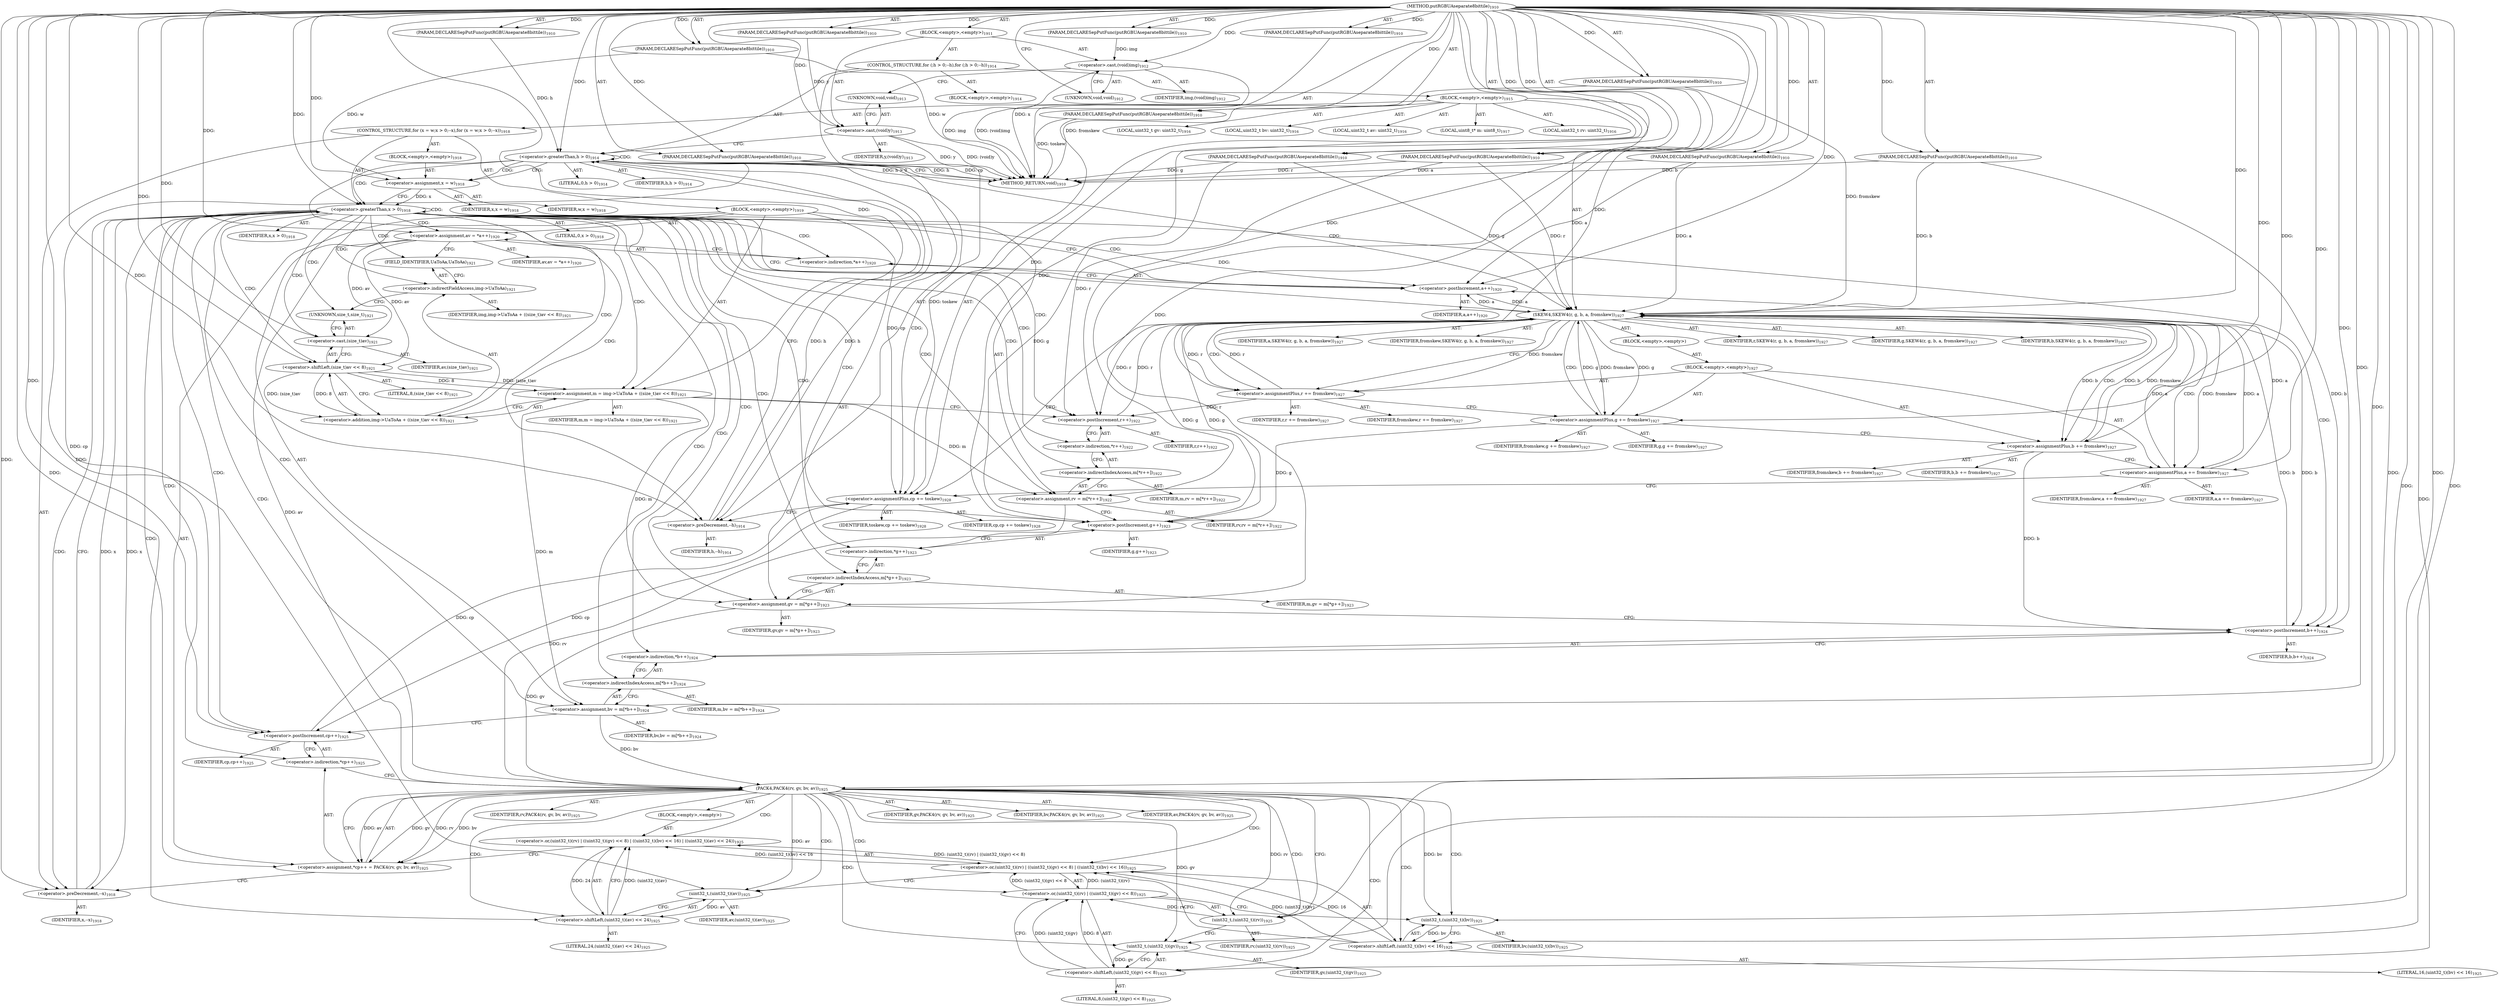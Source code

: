 digraph "putRGBUAseparate8bittile" {  
"54507" [label = <(METHOD,putRGBUAseparate8bittile)<SUB>1910</SUB>> ]
"54508" [label = <(PARAM,DECLARESepPutFunc(putRGBUAseparate8bittile))<SUB>1910</SUB>> ]
"54509" [label = <(PARAM,DECLARESepPutFunc(putRGBUAseparate8bittile))<SUB>1910</SUB>> ]
"54510" [label = <(PARAM,DECLARESepPutFunc(putRGBUAseparate8bittile))<SUB>1910</SUB>> ]
"54511" [label = <(PARAM,DECLARESepPutFunc(putRGBUAseparate8bittile))<SUB>1910</SUB>> ]
"54512" [label = <(PARAM,DECLARESepPutFunc(putRGBUAseparate8bittile))<SUB>1910</SUB>> ]
"54513" [label = <(PARAM,DECLARESepPutFunc(putRGBUAseparate8bittile))<SUB>1910</SUB>> ]
"54514" [label = <(PARAM,DECLARESepPutFunc(putRGBUAseparate8bittile))<SUB>1910</SUB>> ]
"54515" [label = <(PARAM,DECLARESepPutFunc(putRGBUAseparate8bittile))<SUB>1910</SUB>> ]
"54516" [label = <(PARAM,DECLARESepPutFunc(putRGBUAseparate8bittile))<SUB>1910</SUB>> ]
"54517" [label = <(PARAM,DECLARESepPutFunc(putRGBUAseparate8bittile))<SUB>1910</SUB>> ]
"54518" [label = <(PARAM,DECLARESepPutFunc(putRGBUAseparate8bittile))<SUB>1910</SUB>> ]
"54519" [label = <(PARAM,DECLARESepPutFunc(putRGBUAseparate8bittile))<SUB>1910</SUB>> ]
"54520" [label = <(BLOCK,&lt;empty&gt;,&lt;empty&gt;)<SUB>1911</SUB>> ]
"54521" [label = <(&lt;operator&gt;.cast,(void)img)<SUB>1912</SUB>> ]
"54522" [label = <(UNKNOWN,void,void)<SUB>1912</SUB>> ]
"54523" [label = <(IDENTIFIER,img,(void)img)<SUB>1912</SUB>> ]
"54524" [label = <(&lt;operator&gt;.cast,(void)y)<SUB>1913</SUB>> ]
"54525" [label = <(UNKNOWN,void,void)<SUB>1913</SUB>> ]
"54526" [label = <(IDENTIFIER,y,(void)y)<SUB>1913</SUB>> ]
"54527" [label = <(CONTROL_STRUCTURE,for (;h &gt; 0;--h),for (;h &gt; 0;--h))<SUB>1914</SUB>> ]
"54528" [label = <(BLOCK,&lt;empty&gt;,&lt;empty&gt;)<SUB>1914</SUB>> ]
"54529" [label = <(&lt;operator&gt;.greaterThan,h &gt; 0)<SUB>1914</SUB>> ]
"54530" [label = <(IDENTIFIER,h,h &gt; 0)<SUB>1914</SUB>> ]
"54531" [label = <(LITERAL,0,h &gt; 0)<SUB>1914</SUB>> ]
"54532" [label = <(&lt;operator&gt;.preDecrement,--h)<SUB>1914</SUB>> ]
"54533" [label = <(IDENTIFIER,h,--h)<SUB>1914</SUB>> ]
"54534" [label = <(BLOCK,&lt;empty&gt;,&lt;empty&gt;)<SUB>1915</SUB>> ]
"54535" [label = <(LOCAL,uint32_t rv: uint32_t)<SUB>1916</SUB>> ]
"54536" [label = <(LOCAL,uint32_t gv: uint32_t)<SUB>1916</SUB>> ]
"54537" [label = <(LOCAL,uint32_t bv: uint32_t)<SUB>1916</SUB>> ]
"54538" [label = <(LOCAL,uint32_t av: uint32_t)<SUB>1916</SUB>> ]
"54539" [label = <(LOCAL,uint8_t* m: uint8_t)<SUB>1917</SUB>> ]
"54540" [label = <(CONTROL_STRUCTURE,for (x = w;x &gt; 0;--x),for (x = w;x &gt; 0;--x))<SUB>1918</SUB>> ]
"54541" [label = <(BLOCK,&lt;empty&gt;,&lt;empty&gt;)<SUB>1918</SUB>> ]
"54542" [label = <(&lt;operator&gt;.assignment,x = w)<SUB>1918</SUB>> ]
"54543" [label = <(IDENTIFIER,x,x = w)<SUB>1918</SUB>> ]
"54544" [label = <(IDENTIFIER,w,x = w)<SUB>1918</SUB>> ]
"54545" [label = <(&lt;operator&gt;.greaterThan,x &gt; 0)<SUB>1918</SUB>> ]
"54546" [label = <(IDENTIFIER,x,x &gt; 0)<SUB>1918</SUB>> ]
"54547" [label = <(LITERAL,0,x &gt; 0)<SUB>1918</SUB>> ]
"54548" [label = <(&lt;operator&gt;.preDecrement,--x)<SUB>1918</SUB>> ]
"54549" [label = <(IDENTIFIER,x,--x)<SUB>1918</SUB>> ]
"54550" [label = <(BLOCK,&lt;empty&gt;,&lt;empty&gt;)<SUB>1919</SUB>> ]
"54551" [label = <(&lt;operator&gt;.assignment,av = *a++)<SUB>1920</SUB>> ]
"54552" [label = <(IDENTIFIER,av,av = *a++)<SUB>1920</SUB>> ]
"54553" [label = <(&lt;operator&gt;.indirection,*a++)<SUB>1920</SUB>> ]
"54554" [label = <(&lt;operator&gt;.postIncrement,a++)<SUB>1920</SUB>> ]
"54555" [label = <(IDENTIFIER,a,a++)<SUB>1920</SUB>> ]
"54556" [label = <(&lt;operator&gt;.assignment,m = img-&gt;UaToAa + ((size_t)av &lt;&lt; 8))<SUB>1921</SUB>> ]
"54557" [label = <(IDENTIFIER,m,m = img-&gt;UaToAa + ((size_t)av &lt;&lt; 8))<SUB>1921</SUB>> ]
"54558" [label = <(&lt;operator&gt;.addition,img-&gt;UaToAa + ((size_t)av &lt;&lt; 8))<SUB>1921</SUB>> ]
"54559" [label = <(&lt;operator&gt;.indirectFieldAccess,img-&gt;UaToAa)<SUB>1921</SUB>> ]
"54560" [label = <(IDENTIFIER,img,img-&gt;UaToAa + ((size_t)av &lt;&lt; 8))<SUB>1921</SUB>> ]
"54561" [label = <(FIELD_IDENTIFIER,UaToAa,UaToAa)<SUB>1921</SUB>> ]
"54562" [label = <(&lt;operator&gt;.shiftLeft,(size_t)av &lt;&lt; 8)<SUB>1921</SUB>> ]
"54563" [label = <(&lt;operator&gt;.cast,(size_t)av)<SUB>1921</SUB>> ]
"54564" [label = <(UNKNOWN,size_t,size_t)<SUB>1921</SUB>> ]
"54565" [label = <(IDENTIFIER,av,(size_t)av)<SUB>1921</SUB>> ]
"54566" [label = <(LITERAL,8,(size_t)av &lt;&lt; 8)<SUB>1921</SUB>> ]
"54567" [label = <(&lt;operator&gt;.assignment,rv = m[*r++])<SUB>1922</SUB>> ]
"54568" [label = <(IDENTIFIER,rv,rv = m[*r++])<SUB>1922</SUB>> ]
"54569" [label = <(&lt;operator&gt;.indirectIndexAccess,m[*r++])<SUB>1922</SUB>> ]
"54570" [label = <(IDENTIFIER,m,rv = m[*r++])<SUB>1922</SUB>> ]
"54571" [label = <(&lt;operator&gt;.indirection,*r++)<SUB>1922</SUB>> ]
"54572" [label = <(&lt;operator&gt;.postIncrement,r++)<SUB>1922</SUB>> ]
"54573" [label = <(IDENTIFIER,r,r++)<SUB>1922</SUB>> ]
"54574" [label = <(&lt;operator&gt;.assignment,gv = m[*g++])<SUB>1923</SUB>> ]
"54575" [label = <(IDENTIFIER,gv,gv = m[*g++])<SUB>1923</SUB>> ]
"54576" [label = <(&lt;operator&gt;.indirectIndexAccess,m[*g++])<SUB>1923</SUB>> ]
"54577" [label = <(IDENTIFIER,m,gv = m[*g++])<SUB>1923</SUB>> ]
"54578" [label = <(&lt;operator&gt;.indirection,*g++)<SUB>1923</SUB>> ]
"54579" [label = <(&lt;operator&gt;.postIncrement,g++)<SUB>1923</SUB>> ]
"54580" [label = <(IDENTIFIER,g,g++)<SUB>1923</SUB>> ]
"54581" [label = <(&lt;operator&gt;.assignment,bv = m[*b++])<SUB>1924</SUB>> ]
"54582" [label = <(IDENTIFIER,bv,bv = m[*b++])<SUB>1924</SUB>> ]
"54583" [label = <(&lt;operator&gt;.indirectIndexAccess,m[*b++])<SUB>1924</SUB>> ]
"54584" [label = <(IDENTIFIER,m,bv = m[*b++])<SUB>1924</SUB>> ]
"54585" [label = <(&lt;operator&gt;.indirection,*b++)<SUB>1924</SUB>> ]
"54586" [label = <(&lt;operator&gt;.postIncrement,b++)<SUB>1924</SUB>> ]
"54587" [label = <(IDENTIFIER,b,b++)<SUB>1924</SUB>> ]
"54588" [label = <(&lt;operator&gt;.assignment,*cp++ = PACK4(rv, gv, bv, av))<SUB>1925</SUB>> ]
"54589" [label = <(&lt;operator&gt;.indirection,*cp++)<SUB>1925</SUB>> ]
"54590" [label = <(&lt;operator&gt;.postIncrement,cp++)<SUB>1925</SUB>> ]
"54591" [label = <(IDENTIFIER,cp,cp++)<SUB>1925</SUB>> ]
"54592" [label = <(PACK4,PACK4(rv, gv, bv, av))<SUB>1925</SUB>> ]
"54593" [label = <(IDENTIFIER,rv,PACK4(rv, gv, bv, av))<SUB>1925</SUB>> ]
"54594" [label = <(IDENTIFIER,gv,PACK4(rv, gv, bv, av))<SUB>1925</SUB>> ]
"54595" [label = <(IDENTIFIER,bv,PACK4(rv, gv, bv, av))<SUB>1925</SUB>> ]
"54596" [label = <(IDENTIFIER,av,PACK4(rv, gv, bv, av))<SUB>1925</SUB>> ]
"54597" [label = <(BLOCK,&lt;empty&gt;,&lt;empty&gt;)> ]
"54598" [label = <(&lt;operator&gt;.or,(uint32_t)(rv) | ((uint32_t)(gv) &lt;&lt; 8) | ((uint32_t)(bv) &lt;&lt; 16) | ((uint32_t)(av) &lt;&lt; 24))<SUB>1925</SUB>> ]
"54599" [label = <(&lt;operator&gt;.or,(uint32_t)(rv) | ((uint32_t)(gv) &lt;&lt; 8) | ((uint32_t)(bv) &lt;&lt; 16))<SUB>1925</SUB>> ]
"54600" [label = <(&lt;operator&gt;.or,(uint32_t)(rv) | ((uint32_t)(gv) &lt;&lt; 8))<SUB>1925</SUB>> ]
"54601" [label = <(uint32_t,(uint32_t)(rv))<SUB>1925</SUB>> ]
"54602" [label = <(IDENTIFIER,rv,(uint32_t)(rv))<SUB>1925</SUB>> ]
"54603" [label = <(&lt;operator&gt;.shiftLeft,(uint32_t)(gv) &lt;&lt; 8)<SUB>1925</SUB>> ]
"54604" [label = <(uint32_t,(uint32_t)(gv))<SUB>1925</SUB>> ]
"54605" [label = <(IDENTIFIER,gv,(uint32_t)(gv))<SUB>1925</SUB>> ]
"54606" [label = <(LITERAL,8,(uint32_t)(gv) &lt;&lt; 8)<SUB>1925</SUB>> ]
"54607" [label = <(&lt;operator&gt;.shiftLeft,(uint32_t)(bv) &lt;&lt; 16)<SUB>1925</SUB>> ]
"54608" [label = <(uint32_t,(uint32_t)(bv))<SUB>1925</SUB>> ]
"54609" [label = <(IDENTIFIER,bv,(uint32_t)(bv))<SUB>1925</SUB>> ]
"54610" [label = <(LITERAL,16,(uint32_t)(bv) &lt;&lt; 16)<SUB>1925</SUB>> ]
"54611" [label = <(&lt;operator&gt;.shiftLeft,(uint32_t)(av) &lt;&lt; 24)<SUB>1925</SUB>> ]
"54612" [label = <(uint32_t,(uint32_t)(av))<SUB>1925</SUB>> ]
"54613" [label = <(IDENTIFIER,av,(uint32_t)(av))<SUB>1925</SUB>> ]
"54614" [label = <(LITERAL,24,(uint32_t)(av) &lt;&lt; 24)<SUB>1925</SUB>> ]
"54615" [label = <(SKEW4,SKEW4(r, g, b, a, fromskew))<SUB>1927</SUB>> ]
"54616" [label = <(IDENTIFIER,r,SKEW4(r, g, b, a, fromskew))<SUB>1927</SUB>> ]
"54617" [label = <(IDENTIFIER,g,SKEW4(r, g, b, a, fromskew))<SUB>1927</SUB>> ]
"54618" [label = <(IDENTIFIER,b,SKEW4(r, g, b, a, fromskew))<SUB>1927</SUB>> ]
"54619" [label = <(IDENTIFIER,a,SKEW4(r, g, b, a, fromskew))<SUB>1927</SUB>> ]
"54620" [label = <(IDENTIFIER,fromskew,SKEW4(r, g, b, a, fromskew))<SUB>1927</SUB>> ]
"54621" [label = <(BLOCK,&lt;empty&gt;,&lt;empty&gt;)> ]
"54622" [label = <(BLOCK,&lt;empty&gt;,&lt;empty&gt;)<SUB>1927</SUB>> ]
"54623" [label = <(&lt;operator&gt;.assignmentPlus,r += fromskew)<SUB>1927</SUB>> ]
"54624" [label = <(IDENTIFIER,r,r += fromskew)<SUB>1927</SUB>> ]
"54625" [label = <(IDENTIFIER,fromskew,r += fromskew)<SUB>1927</SUB>> ]
"54626" [label = <(&lt;operator&gt;.assignmentPlus,g += fromskew)<SUB>1927</SUB>> ]
"54627" [label = <(IDENTIFIER,g,g += fromskew)<SUB>1927</SUB>> ]
"54628" [label = <(IDENTIFIER,fromskew,g += fromskew)<SUB>1927</SUB>> ]
"54629" [label = <(&lt;operator&gt;.assignmentPlus,b += fromskew)<SUB>1927</SUB>> ]
"54630" [label = <(IDENTIFIER,b,b += fromskew)<SUB>1927</SUB>> ]
"54631" [label = <(IDENTIFIER,fromskew,b += fromskew)<SUB>1927</SUB>> ]
"54632" [label = <(&lt;operator&gt;.assignmentPlus,a += fromskew)<SUB>1927</SUB>> ]
"54633" [label = <(IDENTIFIER,a,a += fromskew)<SUB>1927</SUB>> ]
"54634" [label = <(IDENTIFIER,fromskew,a += fromskew)<SUB>1927</SUB>> ]
"54635" [label = <(&lt;operator&gt;.assignmentPlus,cp += toskew)<SUB>1928</SUB>> ]
"54636" [label = <(IDENTIFIER,cp,cp += toskew)<SUB>1928</SUB>> ]
"54637" [label = <(IDENTIFIER,toskew,cp += toskew)<SUB>1928</SUB>> ]
"54638" [label = <(METHOD_RETURN,void)<SUB>1910</SUB>> ]
  "54507" -> "54508"  [ label = "AST: "] 
  "54507" -> "54509"  [ label = "AST: "] 
  "54507" -> "54510"  [ label = "AST: "] 
  "54507" -> "54511"  [ label = "AST: "] 
  "54507" -> "54512"  [ label = "AST: "] 
  "54507" -> "54513"  [ label = "AST: "] 
  "54507" -> "54514"  [ label = "AST: "] 
  "54507" -> "54515"  [ label = "AST: "] 
  "54507" -> "54516"  [ label = "AST: "] 
  "54507" -> "54517"  [ label = "AST: "] 
  "54507" -> "54518"  [ label = "AST: "] 
  "54507" -> "54519"  [ label = "AST: "] 
  "54507" -> "54520"  [ label = "AST: "] 
  "54507" -> "54638"  [ label = "AST: "] 
  "54520" -> "54521"  [ label = "AST: "] 
  "54520" -> "54524"  [ label = "AST: "] 
  "54520" -> "54527"  [ label = "AST: "] 
  "54521" -> "54522"  [ label = "AST: "] 
  "54521" -> "54523"  [ label = "AST: "] 
  "54524" -> "54525"  [ label = "AST: "] 
  "54524" -> "54526"  [ label = "AST: "] 
  "54527" -> "54528"  [ label = "AST: "] 
  "54527" -> "54529"  [ label = "AST: "] 
  "54527" -> "54532"  [ label = "AST: "] 
  "54527" -> "54534"  [ label = "AST: "] 
  "54529" -> "54530"  [ label = "AST: "] 
  "54529" -> "54531"  [ label = "AST: "] 
  "54532" -> "54533"  [ label = "AST: "] 
  "54534" -> "54535"  [ label = "AST: "] 
  "54534" -> "54536"  [ label = "AST: "] 
  "54534" -> "54537"  [ label = "AST: "] 
  "54534" -> "54538"  [ label = "AST: "] 
  "54534" -> "54539"  [ label = "AST: "] 
  "54534" -> "54540"  [ label = "AST: "] 
  "54534" -> "54615"  [ label = "AST: "] 
  "54534" -> "54635"  [ label = "AST: "] 
  "54540" -> "54541"  [ label = "AST: "] 
  "54540" -> "54545"  [ label = "AST: "] 
  "54540" -> "54548"  [ label = "AST: "] 
  "54540" -> "54550"  [ label = "AST: "] 
  "54541" -> "54542"  [ label = "AST: "] 
  "54542" -> "54543"  [ label = "AST: "] 
  "54542" -> "54544"  [ label = "AST: "] 
  "54545" -> "54546"  [ label = "AST: "] 
  "54545" -> "54547"  [ label = "AST: "] 
  "54548" -> "54549"  [ label = "AST: "] 
  "54550" -> "54551"  [ label = "AST: "] 
  "54550" -> "54556"  [ label = "AST: "] 
  "54550" -> "54567"  [ label = "AST: "] 
  "54550" -> "54574"  [ label = "AST: "] 
  "54550" -> "54581"  [ label = "AST: "] 
  "54550" -> "54588"  [ label = "AST: "] 
  "54551" -> "54552"  [ label = "AST: "] 
  "54551" -> "54553"  [ label = "AST: "] 
  "54553" -> "54554"  [ label = "AST: "] 
  "54554" -> "54555"  [ label = "AST: "] 
  "54556" -> "54557"  [ label = "AST: "] 
  "54556" -> "54558"  [ label = "AST: "] 
  "54558" -> "54559"  [ label = "AST: "] 
  "54558" -> "54562"  [ label = "AST: "] 
  "54559" -> "54560"  [ label = "AST: "] 
  "54559" -> "54561"  [ label = "AST: "] 
  "54562" -> "54563"  [ label = "AST: "] 
  "54562" -> "54566"  [ label = "AST: "] 
  "54563" -> "54564"  [ label = "AST: "] 
  "54563" -> "54565"  [ label = "AST: "] 
  "54567" -> "54568"  [ label = "AST: "] 
  "54567" -> "54569"  [ label = "AST: "] 
  "54569" -> "54570"  [ label = "AST: "] 
  "54569" -> "54571"  [ label = "AST: "] 
  "54571" -> "54572"  [ label = "AST: "] 
  "54572" -> "54573"  [ label = "AST: "] 
  "54574" -> "54575"  [ label = "AST: "] 
  "54574" -> "54576"  [ label = "AST: "] 
  "54576" -> "54577"  [ label = "AST: "] 
  "54576" -> "54578"  [ label = "AST: "] 
  "54578" -> "54579"  [ label = "AST: "] 
  "54579" -> "54580"  [ label = "AST: "] 
  "54581" -> "54582"  [ label = "AST: "] 
  "54581" -> "54583"  [ label = "AST: "] 
  "54583" -> "54584"  [ label = "AST: "] 
  "54583" -> "54585"  [ label = "AST: "] 
  "54585" -> "54586"  [ label = "AST: "] 
  "54586" -> "54587"  [ label = "AST: "] 
  "54588" -> "54589"  [ label = "AST: "] 
  "54588" -> "54592"  [ label = "AST: "] 
  "54589" -> "54590"  [ label = "AST: "] 
  "54590" -> "54591"  [ label = "AST: "] 
  "54592" -> "54593"  [ label = "AST: "] 
  "54592" -> "54594"  [ label = "AST: "] 
  "54592" -> "54595"  [ label = "AST: "] 
  "54592" -> "54596"  [ label = "AST: "] 
  "54592" -> "54597"  [ label = "AST: "] 
  "54597" -> "54598"  [ label = "AST: "] 
  "54598" -> "54599"  [ label = "AST: "] 
  "54598" -> "54611"  [ label = "AST: "] 
  "54599" -> "54600"  [ label = "AST: "] 
  "54599" -> "54607"  [ label = "AST: "] 
  "54600" -> "54601"  [ label = "AST: "] 
  "54600" -> "54603"  [ label = "AST: "] 
  "54601" -> "54602"  [ label = "AST: "] 
  "54603" -> "54604"  [ label = "AST: "] 
  "54603" -> "54606"  [ label = "AST: "] 
  "54604" -> "54605"  [ label = "AST: "] 
  "54607" -> "54608"  [ label = "AST: "] 
  "54607" -> "54610"  [ label = "AST: "] 
  "54608" -> "54609"  [ label = "AST: "] 
  "54611" -> "54612"  [ label = "AST: "] 
  "54611" -> "54614"  [ label = "AST: "] 
  "54612" -> "54613"  [ label = "AST: "] 
  "54615" -> "54616"  [ label = "AST: "] 
  "54615" -> "54617"  [ label = "AST: "] 
  "54615" -> "54618"  [ label = "AST: "] 
  "54615" -> "54619"  [ label = "AST: "] 
  "54615" -> "54620"  [ label = "AST: "] 
  "54615" -> "54621"  [ label = "AST: "] 
  "54621" -> "54622"  [ label = "AST: "] 
  "54622" -> "54623"  [ label = "AST: "] 
  "54622" -> "54626"  [ label = "AST: "] 
  "54622" -> "54629"  [ label = "AST: "] 
  "54622" -> "54632"  [ label = "AST: "] 
  "54623" -> "54624"  [ label = "AST: "] 
  "54623" -> "54625"  [ label = "AST: "] 
  "54626" -> "54627"  [ label = "AST: "] 
  "54626" -> "54628"  [ label = "AST: "] 
  "54629" -> "54630"  [ label = "AST: "] 
  "54629" -> "54631"  [ label = "AST: "] 
  "54632" -> "54633"  [ label = "AST: "] 
  "54632" -> "54634"  [ label = "AST: "] 
  "54635" -> "54636"  [ label = "AST: "] 
  "54635" -> "54637"  [ label = "AST: "] 
  "54521" -> "54525"  [ label = "CFG: "] 
  "54524" -> "54529"  [ label = "CFG: "] 
  "54522" -> "54521"  [ label = "CFG: "] 
  "54525" -> "54524"  [ label = "CFG: "] 
  "54529" -> "54638"  [ label = "CFG: "] 
  "54529" -> "54542"  [ label = "CFG: "] 
  "54532" -> "54529"  [ label = "CFG: "] 
  "54615" -> "54623"  [ label = "CFG: "] 
  "54615" -> "54635"  [ label = "CFG: "] 
  "54635" -> "54532"  [ label = "CFG: "] 
  "54545" -> "54554"  [ label = "CFG: "] 
  "54545" -> "54615"  [ label = "CFG: "] 
  "54548" -> "54545"  [ label = "CFG: "] 
  "54542" -> "54545"  [ label = "CFG: "] 
  "54551" -> "54561"  [ label = "CFG: "] 
  "54556" -> "54572"  [ label = "CFG: "] 
  "54567" -> "54579"  [ label = "CFG: "] 
  "54574" -> "54586"  [ label = "CFG: "] 
  "54581" -> "54590"  [ label = "CFG: "] 
  "54588" -> "54548"  [ label = "CFG: "] 
  "54553" -> "54551"  [ label = "CFG: "] 
  "54558" -> "54556"  [ label = "CFG: "] 
  "54569" -> "54567"  [ label = "CFG: "] 
  "54576" -> "54574"  [ label = "CFG: "] 
  "54583" -> "54581"  [ label = "CFG: "] 
  "54589" -> "54592"  [ label = "CFG: "] 
  "54592" -> "54588"  [ label = "CFG: "] 
  "54592" -> "54601"  [ label = "CFG: "] 
  "54623" -> "54626"  [ label = "CFG: "] 
  "54626" -> "54629"  [ label = "CFG: "] 
  "54629" -> "54632"  [ label = "CFG: "] 
  "54632" -> "54635"  [ label = "CFG: "] 
  "54554" -> "54553"  [ label = "CFG: "] 
  "54559" -> "54564"  [ label = "CFG: "] 
  "54562" -> "54558"  [ label = "CFG: "] 
  "54571" -> "54569"  [ label = "CFG: "] 
  "54578" -> "54576"  [ label = "CFG: "] 
  "54585" -> "54583"  [ label = "CFG: "] 
  "54590" -> "54589"  [ label = "CFG: "] 
  "54561" -> "54559"  [ label = "CFG: "] 
  "54563" -> "54562"  [ label = "CFG: "] 
  "54572" -> "54571"  [ label = "CFG: "] 
  "54579" -> "54578"  [ label = "CFG: "] 
  "54586" -> "54585"  [ label = "CFG: "] 
  "54598" -> "54588"  [ label = "CFG: "] 
  "54564" -> "54563"  [ label = "CFG: "] 
  "54599" -> "54612"  [ label = "CFG: "] 
  "54611" -> "54598"  [ label = "CFG: "] 
  "54600" -> "54608"  [ label = "CFG: "] 
  "54607" -> "54599"  [ label = "CFG: "] 
  "54612" -> "54611"  [ label = "CFG: "] 
  "54601" -> "54604"  [ label = "CFG: "] 
  "54603" -> "54600"  [ label = "CFG: "] 
  "54608" -> "54607"  [ label = "CFG: "] 
  "54604" -> "54603"  [ label = "CFG: "] 
  "54507" -> "54522"  [ label = "CFG: "] 
  "54509" -> "54638"  [ label = "DDG: cp"] 
  "54510" -> "54638"  [ label = "DDG: x"] 
  "54512" -> "54638"  [ label = "DDG: w"] 
  "54514" -> "54638"  [ label = "DDG: fromskew"] 
  "54515" -> "54638"  [ label = "DDG: toskew"] 
  "54516" -> "54638"  [ label = "DDG: r"] 
  "54517" -> "54638"  [ label = "DDG: g"] 
  "54518" -> "54638"  [ label = "DDG: b"] 
  "54519" -> "54638"  [ label = "DDG: a"] 
  "54521" -> "54638"  [ label = "DDG: img"] 
  "54521" -> "54638"  [ label = "DDG: (void)img"] 
  "54524" -> "54638"  [ label = "DDG: y"] 
  "54524" -> "54638"  [ label = "DDG: (void)y"] 
  "54529" -> "54638"  [ label = "DDG: h"] 
  "54529" -> "54638"  [ label = "DDG: h &gt; 0"] 
  "54507" -> "54508"  [ label = "DDG: "] 
  "54507" -> "54509"  [ label = "DDG: "] 
  "54507" -> "54510"  [ label = "DDG: "] 
  "54507" -> "54511"  [ label = "DDG: "] 
  "54507" -> "54512"  [ label = "DDG: "] 
  "54507" -> "54513"  [ label = "DDG: "] 
  "54507" -> "54514"  [ label = "DDG: "] 
  "54507" -> "54515"  [ label = "DDG: "] 
  "54507" -> "54516"  [ label = "DDG: "] 
  "54507" -> "54517"  [ label = "DDG: "] 
  "54507" -> "54518"  [ label = "DDG: "] 
  "54507" -> "54519"  [ label = "DDG: "] 
  "54508" -> "54521"  [ label = "DDG: img"] 
  "54507" -> "54521"  [ label = "DDG: "] 
  "54511" -> "54524"  [ label = "DDG: y"] 
  "54507" -> "54524"  [ label = "DDG: "] 
  "54532" -> "54529"  [ label = "DDG: h"] 
  "54513" -> "54529"  [ label = "DDG: h"] 
  "54507" -> "54529"  [ label = "DDG: "] 
  "54529" -> "54532"  [ label = "DDG: h"] 
  "54507" -> "54532"  [ label = "DDG: "] 
  "54515" -> "54635"  [ label = "DDG: toskew"] 
  "54507" -> "54635"  [ label = "DDG: "] 
  "54623" -> "54615"  [ label = "DDG: r"] 
  "54572" -> "54615"  [ label = "DDG: r"] 
  "54516" -> "54615"  [ label = "DDG: r"] 
  "54507" -> "54615"  [ label = "DDG: "] 
  "54626" -> "54615"  [ label = "DDG: g"] 
  "54579" -> "54615"  [ label = "DDG: g"] 
  "54517" -> "54615"  [ label = "DDG: g"] 
  "54629" -> "54615"  [ label = "DDG: b"] 
  "54586" -> "54615"  [ label = "DDG: b"] 
  "54518" -> "54615"  [ label = "DDG: b"] 
  "54632" -> "54615"  [ label = "DDG: a"] 
  "54554" -> "54615"  [ label = "DDG: a"] 
  "54519" -> "54615"  [ label = "DDG: a"] 
  "54514" -> "54615"  [ label = "DDG: fromskew"] 
  "54590" -> "54635"  [ label = "DDG: cp"] 
  "54509" -> "54635"  [ label = "DDG: cp"] 
  "54512" -> "54542"  [ label = "DDG: w"] 
  "54507" -> "54542"  [ label = "DDG: "] 
  "54542" -> "54545"  [ label = "DDG: x"] 
  "54548" -> "54545"  [ label = "DDG: x"] 
  "54507" -> "54545"  [ label = "DDG: "] 
  "54545" -> "54548"  [ label = "DDG: x"] 
  "54507" -> "54548"  [ label = "DDG: "] 
  "54562" -> "54556"  [ label = "DDG: (size_t)av"] 
  "54562" -> "54556"  [ label = "DDG: 8"] 
  "54556" -> "54567"  [ label = "DDG: m"] 
  "54556" -> "54574"  [ label = "DDG: m"] 
  "54556" -> "54581"  [ label = "DDG: m"] 
  "54592" -> "54588"  [ label = "DDG: rv"] 
  "54592" -> "54588"  [ label = "DDG: gv"] 
  "54592" -> "54588"  [ label = "DDG: bv"] 
  "54592" -> "54588"  [ label = "DDG: av"] 
  "54507" -> "54551"  [ label = "DDG: "] 
  "54507" -> "54556"  [ label = "DDG: "] 
  "54507" -> "54567"  [ label = "DDG: "] 
  "54507" -> "54574"  [ label = "DDG: "] 
  "54507" -> "54581"  [ label = "DDG: "] 
  "54615" -> "54623"  [ label = "DDG: fromskew"] 
  "54507" -> "54623"  [ label = "DDG: "] 
  "54507" -> "54626"  [ label = "DDG: "] 
  "54615" -> "54626"  [ label = "DDG: fromskew"] 
  "54507" -> "54629"  [ label = "DDG: "] 
  "54615" -> "54629"  [ label = "DDG: fromskew"] 
  "54507" -> "54632"  [ label = "DDG: "] 
  "54615" -> "54632"  [ label = "DDG: fromskew"] 
  "54562" -> "54558"  [ label = "DDG: (size_t)av"] 
  "54562" -> "54558"  [ label = "DDG: 8"] 
  "54567" -> "54592"  [ label = "DDG: rv"] 
  "54507" -> "54592"  [ label = "DDG: "] 
  "54574" -> "54592"  [ label = "DDG: gv"] 
  "54581" -> "54592"  [ label = "DDG: bv"] 
  "54551" -> "54592"  [ label = "DDG: av"] 
  "54615" -> "54623"  [ label = "DDG: r"] 
  "54615" -> "54626"  [ label = "DDG: g"] 
  "54615" -> "54629"  [ label = "DDG: b"] 
  "54615" -> "54632"  [ label = "DDG: a"] 
  "54615" -> "54554"  [ label = "DDG: a"] 
  "54632" -> "54554"  [ label = "DDG: a"] 
  "54519" -> "54554"  [ label = "DDG: a"] 
  "54507" -> "54554"  [ label = "DDG: "] 
  "54551" -> "54562"  [ label = "DDG: av"] 
  "54507" -> "54562"  [ label = "DDG: "] 
  "54635" -> "54590"  [ label = "DDG: cp"] 
  "54509" -> "54590"  [ label = "DDG: cp"] 
  "54507" -> "54590"  [ label = "DDG: "] 
  "54551" -> "54563"  [ label = "DDG: av"] 
  "54507" -> "54563"  [ label = "DDG: "] 
  "54615" -> "54572"  [ label = "DDG: r"] 
  "54623" -> "54572"  [ label = "DDG: r"] 
  "54516" -> "54572"  [ label = "DDG: r"] 
  "54507" -> "54572"  [ label = "DDG: "] 
  "54615" -> "54579"  [ label = "DDG: g"] 
  "54626" -> "54579"  [ label = "DDG: g"] 
  "54517" -> "54579"  [ label = "DDG: g"] 
  "54507" -> "54579"  [ label = "DDG: "] 
  "54615" -> "54586"  [ label = "DDG: b"] 
  "54629" -> "54586"  [ label = "DDG: b"] 
  "54518" -> "54586"  [ label = "DDG: b"] 
  "54507" -> "54586"  [ label = "DDG: "] 
  "54599" -> "54598"  [ label = "DDG: (uint32_t)(rv) | ((uint32_t)(gv) &lt;&lt; 8)"] 
  "54599" -> "54598"  [ label = "DDG: (uint32_t)(bv) &lt;&lt; 16"] 
  "54611" -> "54598"  [ label = "DDG: (uint32_t)(av)"] 
  "54611" -> "54598"  [ label = "DDG: 24"] 
  "54600" -> "54599"  [ label = "DDG: (uint32_t)(rv)"] 
  "54600" -> "54599"  [ label = "DDG: (uint32_t)(gv) &lt;&lt; 8"] 
  "54607" -> "54599"  [ label = "DDG: (uint32_t)(bv)"] 
  "54607" -> "54599"  [ label = "DDG: 16"] 
  "54612" -> "54611"  [ label = "DDG: av"] 
  "54507" -> "54611"  [ label = "DDG: "] 
  "54601" -> "54600"  [ label = "DDG: rv"] 
  "54603" -> "54600"  [ label = "DDG: (uint32_t)(gv)"] 
  "54603" -> "54600"  [ label = "DDG: 8"] 
  "54608" -> "54607"  [ label = "DDG: bv"] 
  "54507" -> "54607"  [ label = "DDG: "] 
  "54592" -> "54612"  [ label = "DDG: av"] 
  "54507" -> "54612"  [ label = "DDG: "] 
  "54592" -> "54601"  [ label = "DDG: rv"] 
  "54507" -> "54601"  [ label = "DDG: "] 
  "54604" -> "54603"  [ label = "DDG: gv"] 
  "54507" -> "54603"  [ label = "DDG: "] 
  "54592" -> "54608"  [ label = "DDG: bv"] 
  "54507" -> "54608"  [ label = "DDG: "] 
  "54592" -> "54604"  [ label = "DDG: gv"] 
  "54507" -> "54604"  [ label = "DDG: "] 
  "54529" -> "54542"  [ label = "CDG: "] 
  "54529" -> "54615"  [ label = "CDG: "] 
  "54529" -> "54635"  [ label = "CDG: "] 
  "54529" -> "54545"  [ label = "CDG: "] 
  "54529" -> "54529"  [ label = "CDG: "] 
  "54529" -> "54532"  [ label = "CDG: "] 
  "54615" -> "54632"  [ label = "CDG: "] 
  "54615" -> "54629"  [ label = "CDG: "] 
  "54615" -> "54626"  [ label = "CDG: "] 
  "54615" -> "54623"  [ label = "CDG: "] 
  "54545" -> "54548"  [ label = "CDG: "] 
  "54545" -> "54564"  [ label = "CDG: "] 
  "54545" -> "54562"  [ label = "CDG: "] 
  "54545" -> "54585"  [ label = "CDG: "] 
  "54545" -> "54592"  [ label = "CDG: "] 
  "54545" -> "54558"  [ label = "CDG: "] 
  "54545" -> "54581"  [ label = "CDG: "] 
  "54545" -> "54551"  [ label = "CDG: "] 
  "54545" -> "54559"  [ label = "CDG: "] 
  "54545" -> "54569"  [ label = "CDG: "] 
  "54545" -> "54588"  [ label = "CDG: "] 
  "54545" -> "54576"  [ label = "CDG: "] 
  "54545" -> "54545"  [ label = "CDG: "] 
  "54545" -> "54579"  [ label = "CDG: "] 
  "54545" -> "54554"  [ label = "CDG: "] 
  "54545" -> "54583"  [ label = "CDG: "] 
  "54545" -> "54574"  [ label = "CDG: "] 
  "54545" -> "54572"  [ label = "CDG: "] 
  "54545" -> "54563"  [ label = "CDG: "] 
  "54545" -> "54586"  [ label = "CDG: "] 
  "54545" -> "54561"  [ label = "CDG: "] 
  "54545" -> "54590"  [ label = "CDG: "] 
  "54545" -> "54556"  [ label = "CDG: "] 
  "54545" -> "54553"  [ label = "CDG: "] 
  "54545" -> "54589"  [ label = "CDG: "] 
  "54545" -> "54567"  [ label = "CDG: "] 
  "54545" -> "54578"  [ label = "CDG: "] 
  "54545" -> "54571"  [ label = "CDG: "] 
  "54592" -> "54603"  [ label = "CDG: "] 
  "54592" -> "54611"  [ label = "CDG: "] 
  "54592" -> "54598"  [ label = "CDG: "] 
  "54592" -> "54599"  [ label = "CDG: "] 
  "54592" -> "54612"  [ label = "CDG: "] 
  "54592" -> "54600"  [ label = "CDG: "] 
  "54592" -> "54607"  [ label = "CDG: "] 
  "54592" -> "54601"  [ label = "CDG: "] 
  "54592" -> "54604"  [ label = "CDG: "] 
  "54592" -> "54608"  [ label = "CDG: "] 
}
